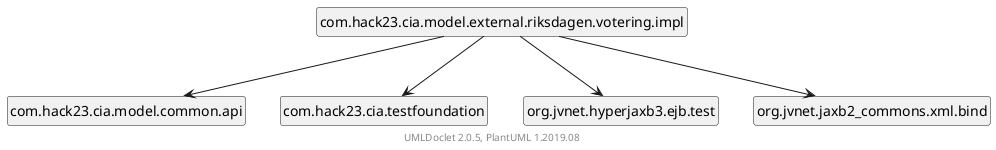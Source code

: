 @startuml
    set namespaceSeparator none
    hide circle
    hide empty fields
    hide empty methods

    com.hack23.cia.model.external.riksdagen.votering.impl --> com.hack23.cia.model.common.api
    com.hack23.cia.model.external.riksdagen.votering.impl --> com.hack23.cia.testfoundation
    com.hack23.cia.model.external.riksdagen.votering.impl --> org.jvnet.hyperjaxb3.ejb.test
    com.hack23.cia.model.external.riksdagen.votering.impl --> org.jvnet.jaxb2_commons.xml.bind

    ' Package links
    class "com.hack23.cia.model.external.riksdagen.votering.impl" [[com/hack23/cia/model/external/riksdagen/votering/impl/package-summary.html]] {
    }

    center footer UMLDoclet 2.0.5, PlantUML 1.2019.08
@enduml
